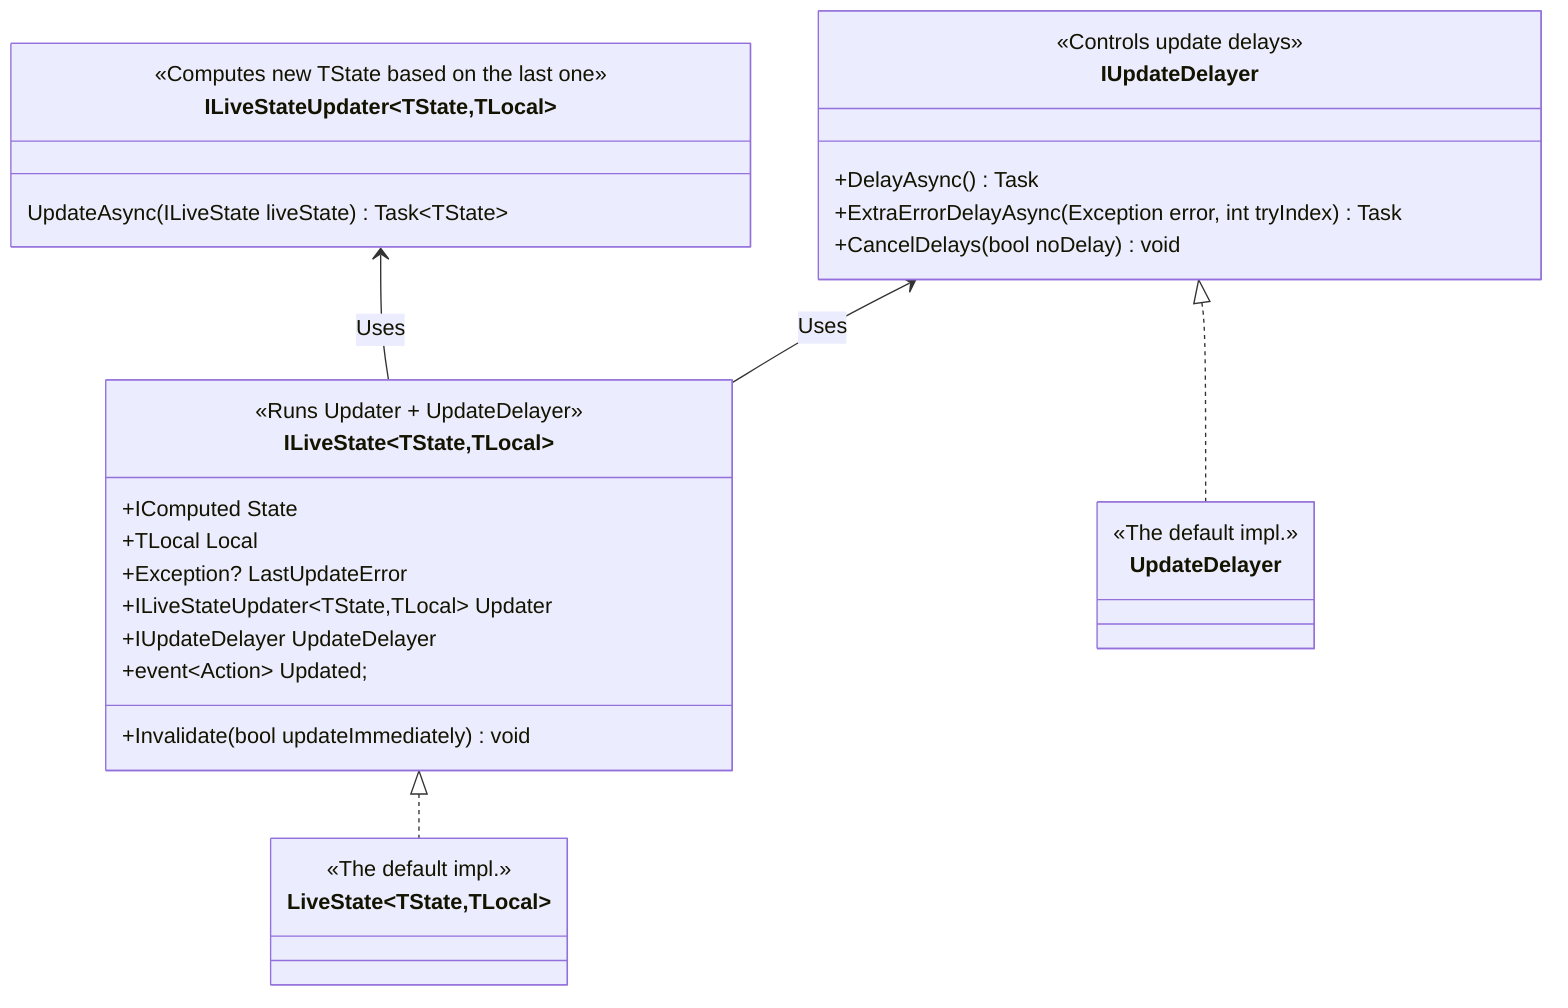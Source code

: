 classDiagram
  ILiveState~TState,TLocal~ <|.. LiveState~TState,TLocal~
  IUpdateDelayer <-- ILiveState~TState,TLocal~ : Uses
  IUpdateDelayer <|.. UpdateDelayer
  ILiveStateUpdater~TState,TLocal~ <-- ILiveState~TState,TLocal~ : Uses
  class ILiveStateUpdater~TState,TLocal~ {
    <<Computes new TState based on the last one>>
    UpdateAsync(ILiveState<TLocal, TState> liveState) Task~TState~
  }
  class IUpdateDelayer {
    <<Controls update delays>>
    +DelayAsync() Task
    +ExtraErrorDelayAsync(Exception error, int tryIndex) Task
    +CancelDelays(bool noDelay) void
  }
  class ILiveState~TState,TLocal~ {
    <<Runs Updater + UpdateDelayer>>
    +IComputed State
    +TLocal Local
    +Exception? LastUpdateError
    +ILiveStateUpdater~TState,TLocal~ Updater
    +IUpdateDelayer UpdateDelayer
    +event~Action<ILiveState>~ Updated;

    +Invalidate(bool updateImmediately) void
  }
  class UpdateDelayer {
    <<The default impl.>>
  }
  class LiveState~TState,TLocal~ {
    <<The default impl.>>
  }